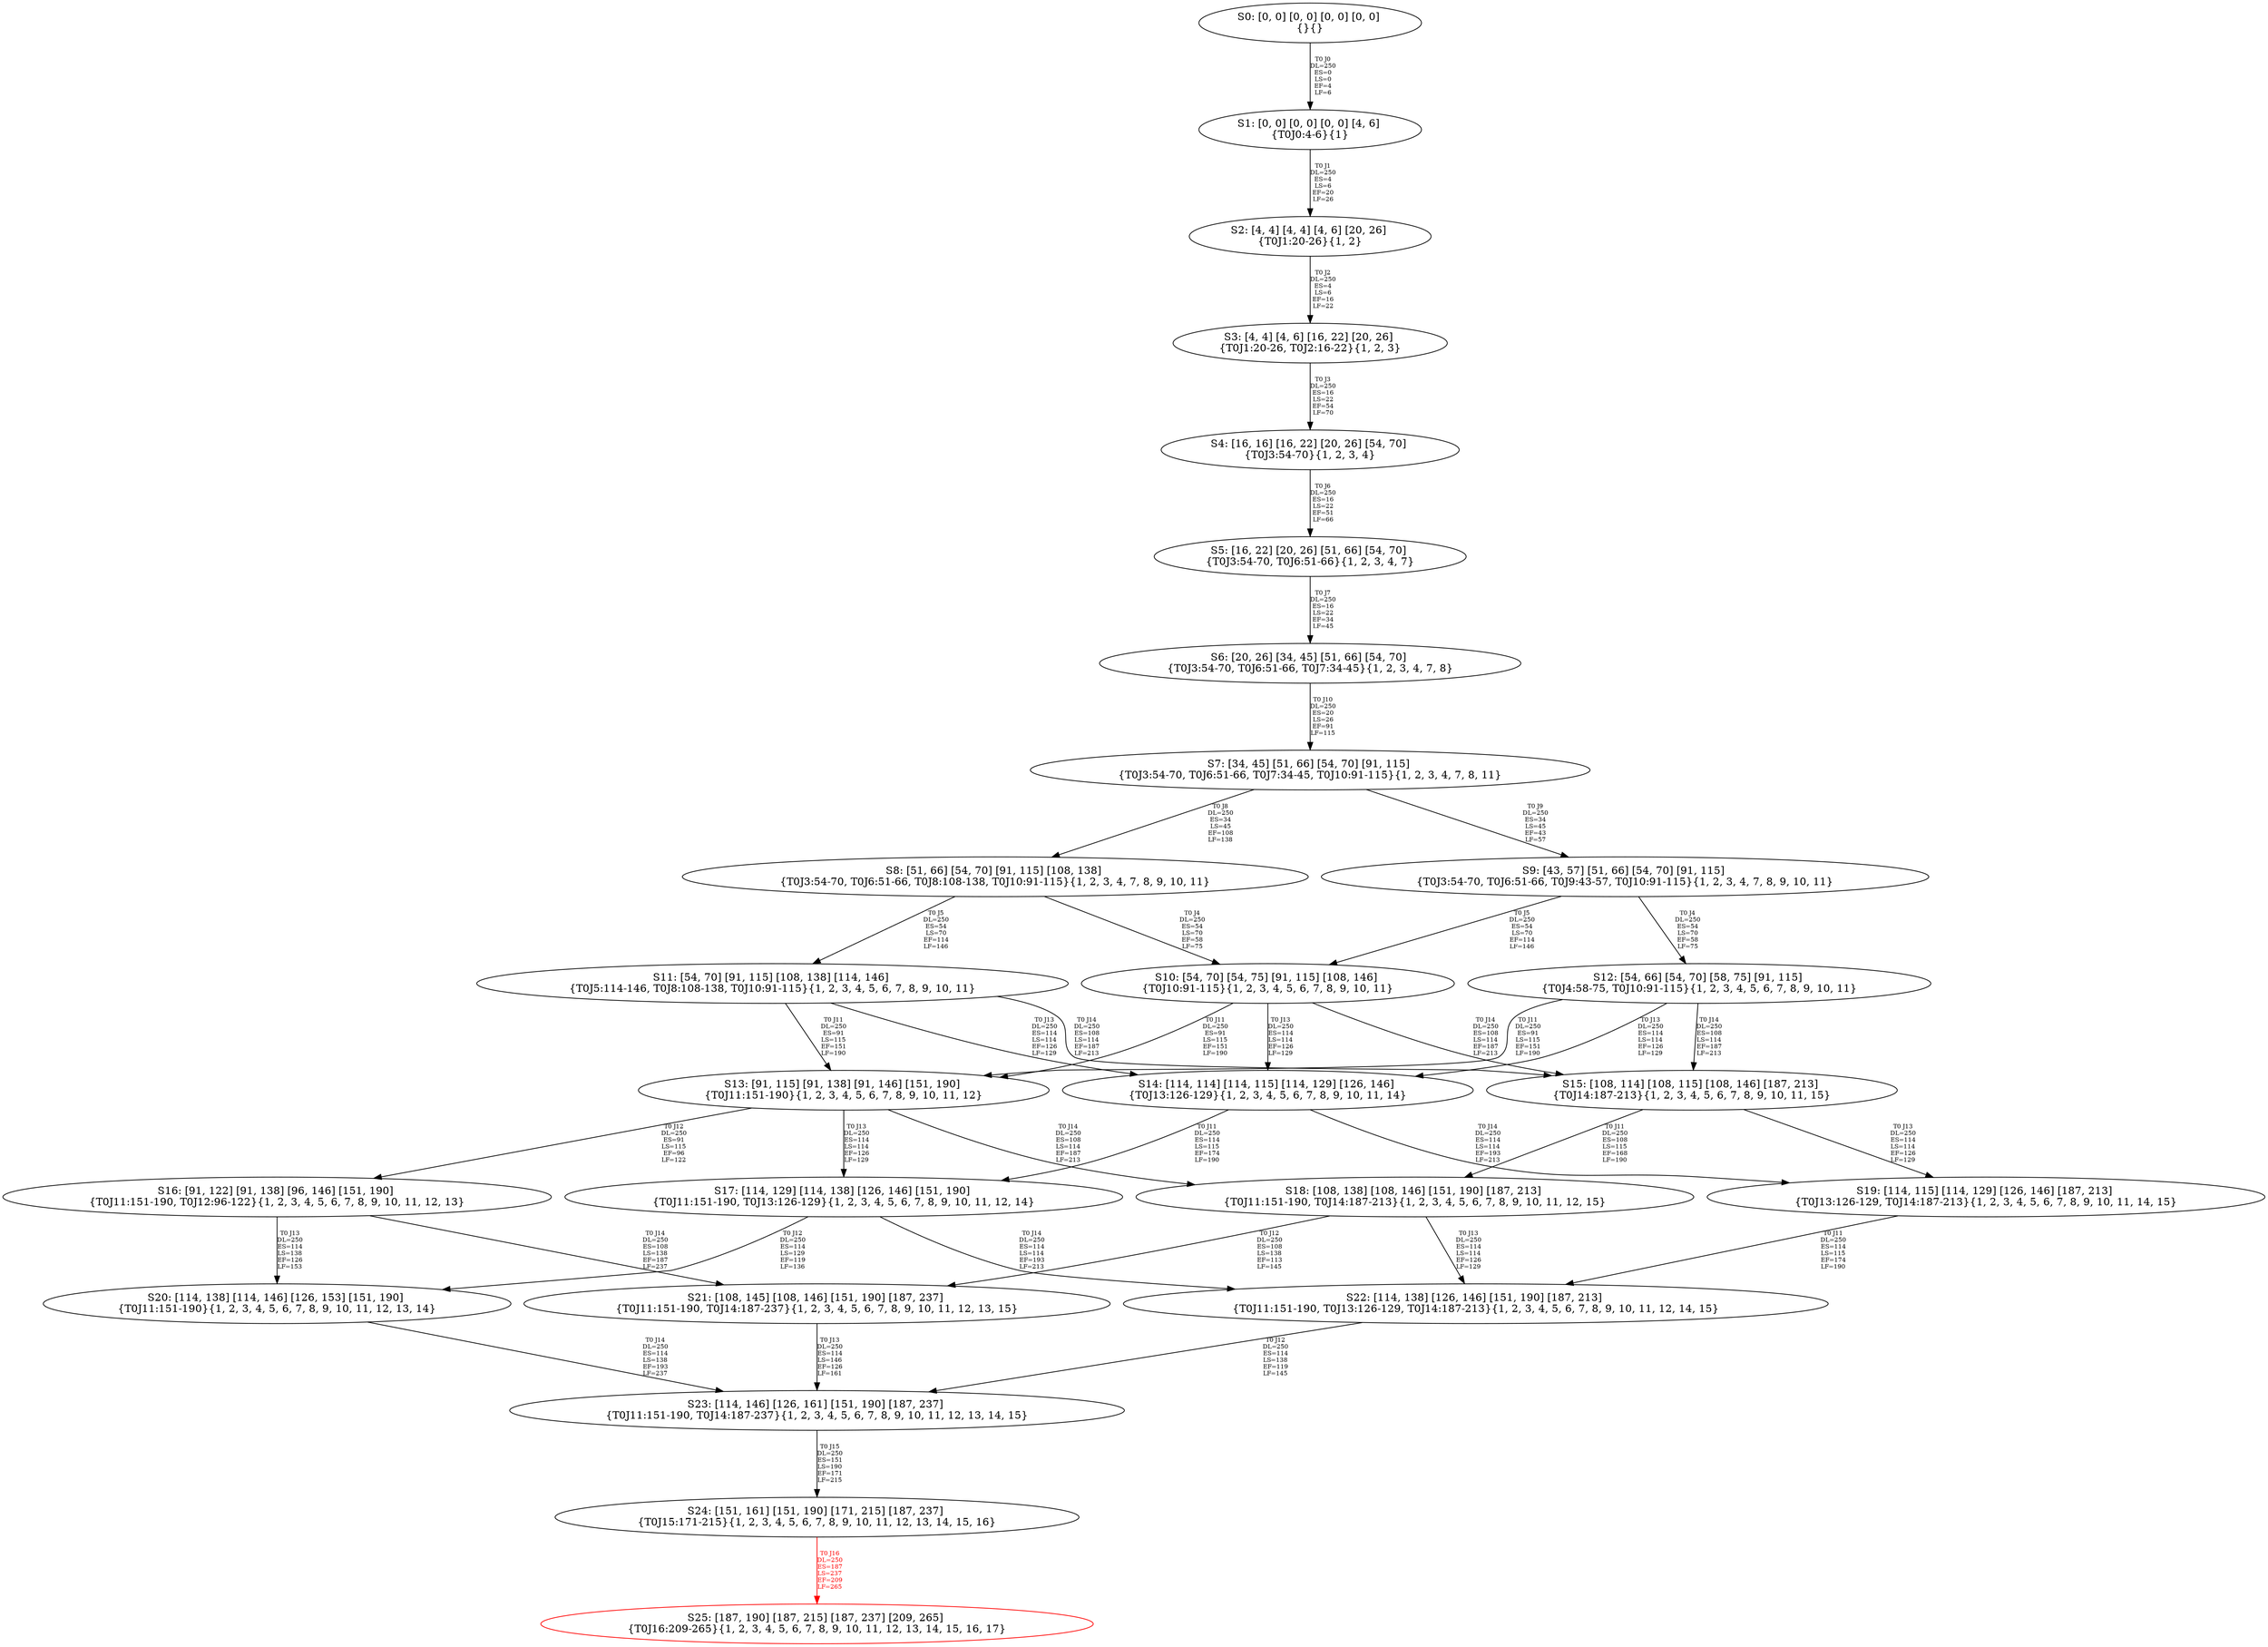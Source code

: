 digraph {
	S0[label="S0: [0, 0] [0, 0] [0, 0] [0, 0] \n{}{}"];
	S1[label="S1: [0, 0] [0, 0] [0, 0] [4, 6] \n{T0J0:4-6}{1}"];
	S2[label="S2: [4, 4] [4, 4] [4, 6] [20, 26] \n{T0J1:20-26}{1, 2}"];
	S3[label="S3: [4, 4] [4, 6] [16, 22] [20, 26] \n{T0J1:20-26, T0J2:16-22}{1, 2, 3}"];
	S4[label="S4: [16, 16] [16, 22] [20, 26] [54, 70] \n{T0J3:54-70}{1, 2, 3, 4}"];
	S5[label="S5: [16, 22] [20, 26] [51, 66] [54, 70] \n{T0J3:54-70, T0J6:51-66}{1, 2, 3, 4, 7}"];
	S6[label="S6: [20, 26] [34, 45] [51, 66] [54, 70] \n{T0J3:54-70, T0J6:51-66, T0J7:34-45}{1, 2, 3, 4, 7, 8}"];
	S7[label="S7: [34, 45] [51, 66] [54, 70] [91, 115] \n{T0J3:54-70, T0J6:51-66, T0J7:34-45, T0J10:91-115}{1, 2, 3, 4, 7, 8, 11}"];
	S8[label="S8: [51, 66] [54, 70] [91, 115] [108, 138] \n{T0J3:54-70, T0J6:51-66, T0J8:108-138, T0J10:91-115}{1, 2, 3, 4, 7, 8, 9, 10, 11}"];
	S9[label="S9: [43, 57] [51, 66] [54, 70] [91, 115] \n{T0J3:54-70, T0J6:51-66, T0J9:43-57, T0J10:91-115}{1, 2, 3, 4, 7, 8, 9, 10, 11}"];
	S10[label="S10: [54, 70] [54, 75] [91, 115] [108, 146] \n{T0J10:91-115}{1, 2, 3, 4, 5, 6, 7, 8, 9, 10, 11}"];
	S11[label="S11: [54, 70] [91, 115] [108, 138] [114, 146] \n{T0J5:114-146, T0J8:108-138, T0J10:91-115}{1, 2, 3, 4, 5, 6, 7, 8, 9, 10, 11}"];
	S12[label="S12: [54, 66] [54, 70] [58, 75] [91, 115] \n{T0J4:58-75, T0J10:91-115}{1, 2, 3, 4, 5, 6, 7, 8, 9, 10, 11}"];
	S13[label="S13: [91, 115] [91, 138] [91, 146] [151, 190] \n{T0J11:151-190}{1, 2, 3, 4, 5, 6, 7, 8, 9, 10, 11, 12}"];
	S14[label="S14: [114, 114] [114, 115] [114, 129] [126, 146] \n{T0J13:126-129}{1, 2, 3, 4, 5, 6, 7, 8, 9, 10, 11, 14}"];
	S15[label="S15: [108, 114] [108, 115] [108, 146] [187, 213] \n{T0J14:187-213}{1, 2, 3, 4, 5, 6, 7, 8, 9, 10, 11, 15}"];
	S16[label="S16: [91, 122] [91, 138] [96, 146] [151, 190] \n{T0J11:151-190, T0J12:96-122}{1, 2, 3, 4, 5, 6, 7, 8, 9, 10, 11, 12, 13}"];
	S17[label="S17: [114, 129] [114, 138] [126, 146] [151, 190] \n{T0J11:151-190, T0J13:126-129}{1, 2, 3, 4, 5, 6, 7, 8, 9, 10, 11, 12, 14}"];
	S18[label="S18: [108, 138] [108, 146] [151, 190] [187, 213] \n{T0J11:151-190, T0J14:187-213}{1, 2, 3, 4, 5, 6, 7, 8, 9, 10, 11, 12, 15}"];
	S19[label="S19: [114, 115] [114, 129] [126, 146] [187, 213] \n{T0J13:126-129, T0J14:187-213}{1, 2, 3, 4, 5, 6, 7, 8, 9, 10, 11, 14, 15}"];
	S20[label="S20: [114, 138] [114, 146] [126, 153] [151, 190] \n{T0J11:151-190}{1, 2, 3, 4, 5, 6, 7, 8, 9, 10, 11, 12, 13, 14}"];
	S21[label="S21: [108, 145] [108, 146] [151, 190] [187, 237] \n{T0J11:151-190, T0J14:187-237}{1, 2, 3, 4, 5, 6, 7, 8, 9, 10, 11, 12, 13, 15}"];
	S22[label="S22: [114, 138] [126, 146] [151, 190] [187, 213] \n{T0J11:151-190, T0J13:126-129, T0J14:187-213}{1, 2, 3, 4, 5, 6, 7, 8, 9, 10, 11, 12, 14, 15}"];
	S23[label="S23: [114, 146] [126, 161] [151, 190] [187, 237] \n{T0J11:151-190, T0J14:187-237}{1, 2, 3, 4, 5, 6, 7, 8, 9, 10, 11, 12, 13, 14, 15}"];
	S24[label="S24: [151, 161] [151, 190] [171, 215] [187, 237] \n{T0J15:171-215}{1, 2, 3, 4, 5, 6, 7, 8, 9, 10, 11, 12, 13, 14, 15, 16}"];
	S25[label="S25: [187, 190] [187, 215] [187, 237] [209, 265] \n{T0J16:209-265}{1, 2, 3, 4, 5, 6, 7, 8, 9, 10, 11, 12, 13, 14, 15, 16, 17}"];
	S0 -> S1[label="T0 J0\nDL=250\nES=0\nLS=0\nEF=4\nLF=6",fontsize=8];
	S1 -> S2[label="T0 J1\nDL=250\nES=4\nLS=6\nEF=20\nLF=26",fontsize=8];
	S2 -> S3[label="T0 J2\nDL=250\nES=4\nLS=6\nEF=16\nLF=22",fontsize=8];
	S3 -> S4[label="T0 J3\nDL=250\nES=16\nLS=22\nEF=54\nLF=70",fontsize=8];
	S4 -> S5[label="T0 J6\nDL=250\nES=16\nLS=22\nEF=51\nLF=66",fontsize=8];
	S5 -> S6[label="T0 J7\nDL=250\nES=16\nLS=22\nEF=34\nLF=45",fontsize=8];
	S6 -> S7[label="T0 J10\nDL=250\nES=20\nLS=26\nEF=91\nLF=115",fontsize=8];
	S7 -> S8[label="T0 J8\nDL=250\nES=34\nLS=45\nEF=108\nLF=138",fontsize=8];
	S7 -> S9[label="T0 J9\nDL=250\nES=34\nLS=45\nEF=43\nLF=57",fontsize=8];
	S8 -> S10[label="T0 J4\nDL=250\nES=54\nLS=70\nEF=58\nLF=75",fontsize=8];
	S8 -> S11[label="T0 J5\nDL=250\nES=54\nLS=70\nEF=114\nLF=146",fontsize=8];
	S9 -> S12[label="T0 J4\nDL=250\nES=54\nLS=70\nEF=58\nLF=75",fontsize=8];
	S9 -> S10[label="T0 J5\nDL=250\nES=54\nLS=70\nEF=114\nLF=146",fontsize=8];
	S10 -> S13[label="T0 J11\nDL=250\nES=91\nLS=115\nEF=151\nLF=190",fontsize=8];
	S10 -> S14[label="T0 J13\nDL=250\nES=114\nLS=114\nEF=126\nLF=129",fontsize=8];
	S10 -> S15[label="T0 J14\nDL=250\nES=108\nLS=114\nEF=187\nLF=213",fontsize=8];
	S11 -> S13[label="T0 J11\nDL=250\nES=91\nLS=115\nEF=151\nLF=190",fontsize=8];
	S11 -> S14[label="T0 J13\nDL=250\nES=114\nLS=114\nEF=126\nLF=129",fontsize=8];
	S11 -> S15[label="T0 J14\nDL=250\nES=108\nLS=114\nEF=187\nLF=213",fontsize=8];
	S12 -> S13[label="T0 J11\nDL=250\nES=91\nLS=115\nEF=151\nLF=190",fontsize=8];
	S12 -> S14[label="T0 J13\nDL=250\nES=114\nLS=114\nEF=126\nLF=129",fontsize=8];
	S12 -> S15[label="T0 J14\nDL=250\nES=108\nLS=114\nEF=187\nLF=213",fontsize=8];
	S13 -> S16[label="T0 J12\nDL=250\nES=91\nLS=115\nEF=96\nLF=122",fontsize=8];
	S13 -> S17[label="T0 J13\nDL=250\nES=114\nLS=114\nEF=126\nLF=129",fontsize=8];
	S13 -> S18[label="T0 J14\nDL=250\nES=108\nLS=114\nEF=187\nLF=213",fontsize=8];
	S14 -> S17[label="T0 J11\nDL=250\nES=114\nLS=115\nEF=174\nLF=190",fontsize=8];
	S14 -> S19[label="T0 J14\nDL=250\nES=114\nLS=114\nEF=193\nLF=213",fontsize=8];
	S15 -> S18[label="T0 J11\nDL=250\nES=108\nLS=115\nEF=168\nLF=190",fontsize=8];
	S15 -> S19[label="T0 J13\nDL=250\nES=114\nLS=114\nEF=126\nLF=129",fontsize=8];
	S16 -> S20[label="T0 J13\nDL=250\nES=114\nLS=138\nEF=126\nLF=153",fontsize=8];
	S16 -> S21[label="T0 J14\nDL=250\nES=108\nLS=138\nEF=187\nLF=237",fontsize=8];
	S17 -> S20[label="T0 J12\nDL=250\nES=114\nLS=129\nEF=119\nLF=136",fontsize=8];
	S17 -> S22[label="T0 J14\nDL=250\nES=114\nLS=114\nEF=193\nLF=213",fontsize=8];
	S18 -> S21[label="T0 J12\nDL=250\nES=108\nLS=138\nEF=113\nLF=145",fontsize=8];
	S18 -> S22[label="T0 J13\nDL=250\nES=114\nLS=114\nEF=126\nLF=129",fontsize=8];
	S19 -> S22[label="T0 J11\nDL=250\nES=114\nLS=115\nEF=174\nLF=190",fontsize=8];
	S20 -> S23[label="T0 J14\nDL=250\nES=114\nLS=138\nEF=193\nLF=237",fontsize=8];
	S21 -> S23[label="T0 J13\nDL=250\nES=114\nLS=146\nEF=126\nLF=161",fontsize=8];
	S22 -> S23[label="T0 J12\nDL=250\nES=114\nLS=138\nEF=119\nLF=145",fontsize=8];
	S23 -> S24[label="T0 J15\nDL=250\nES=151\nLS=190\nEF=171\nLF=215",fontsize=8];
	S24 -> S25[label="T0 J16\nDL=250\nES=187\nLS=237\nEF=209\nLF=265",color=Red,fontcolor=Red,fontsize=8];
S25[color=Red];
}
